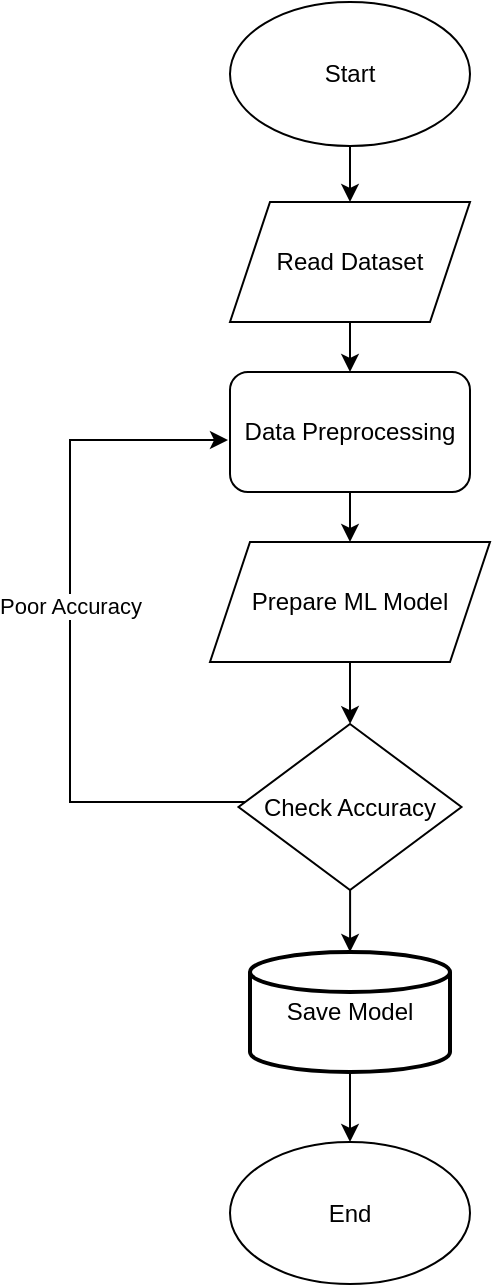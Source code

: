<mxfile version="15.0.2"><diagram id="RKVg7finPeEnW1YEk9hN" name="Page-1"><mxGraphModel dx="830" dy="539" grid="0" gridSize="10" guides="1" tooltips="1" connect="1" arrows="1" fold="1" page="1" pageScale="1" pageWidth="827" pageHeight="1169" math="0" shadow="0"><root><mxCell id="0"/><mxCell id="1" parent="0"/><mxCell id="TMuDKV5QRq99-3jQ7cZ2-3" value="" style="edgeStyle=orthogonalEdgeStyle;rounded=0;orthogonalLoop=1;jettySize=auto;html=1;" edge="1" parent="1" source="TMuDKV5QRq99-3jQ7cZ2-1" target="TMuDKV5QRq99-3jQ7cZ2-2"><mxGeometry relative="1" as="geometry"/></mxCell><mxCell id="TMuDKV5QRq99-3jQ7cZ2-1" value="Start" style="ellipse;whiteSpace=wrap;html=1;" vertex="1" parent="1"><mxGeometry x="350" y="340" width="120" height="72" as="geometry"/></mxCell><mxCell id="TMuDKV5QRq99-3jQ7cZ2-5" value="" style="edgeStyle=orthogonalEdgeStyle;rounded=0;orthogonalLoop=1;jettySize=auto;html=1;" edge="1" parent="1" source="TMuDKV5QRq99-3jQ7cZ2-2" target="TMuDKV5QRq99-3jQ7cZ2-4"><mxGeometry relative="1" as="geometry"/></mxCell><mxCell id="TMuDKV5QRq99-3jQ7cZ2-2" value="Read Dataset" style="shape=parallelogram;perimeter=parallelogramPerimeter;whiteSpace=wrap;html=1;fixedSize=1;" vertex="1" parent="1"><mxGeometry x="350" y="440" width="120" height="60" as="geometry"/></mxCell><mxCell id="TMuDKV5QRq99-3jQ7cZ2-8" value="" style="edgeStyle=orthogonalEdgeStyle;rounded=0;orthogonalLoop=1;jettySize=auto;html=1;" edge="1" parent="1" source="TMuDKV5QRq99-3jQ7cZ2-4" target="TMuDKV5QRq99-3jQ7cZ2-7"><mxGeometry relative="1" as="geometry"/></mxCell><mxCell id="TMuDKV5QRq99-3jQ7cZ2-4" value="Data Preprocessing" style="rounded=1;whiteSpace=wrap;html=1;" vertex="1" parent="1"><mxGeometry x="350" y="525" width="120" height="60" as="geometry"/></mxCell><mxCell id="TMuDKV5QRq99-3jQ7cZ2-10" value="" style="edgeStyle=orthogonalEdgeStyle;rounded=0;orthogonalLoop=1;jettySize=auto;html=1;" edge="1" parent="1" source="TMuDKV5QRq99-3jQ7cZ2-7" target="TMuDKV5QRq99-3jQ7cZ2-9"><mxGeometry relative="1" as="geometry"/></mxCell><mxCell id="TMuDKV5QRq99-3jQ7cZ2-7" value="Prepare ML Model" style="shape=parallelogram;perimeter=parallelogramPerimeter;whiteSpace=wrap;html=1;fixedSize=1;" vertex="1" parent="1"><mxGeometry x="340" y="610" width="140" height="60" as="geometry"/></mxCell><mxCell id="TMuDKV5QRq99-3jQ7cZ2-11" value="" style="edgeStyle=orthogonalEdgeStyle;rounded=0;orthogonalLoop=1;jettySize=auto;html=1;" edge="1" parent="1" source="TMuDKV5QRq99-3jQ7cZ2-9"><mxGeometry relative="1" as="geometry"><mxPoint x="349" y="559" as="targetPoint"/><Array as="points"><mxPoint x="270" y="740"/><mxPoint x="270" y="559"/></Array></mxGeometry></mxCell><mxCell id="TMuDKV5QRq99-3jQ7cZ2-14" value="Poor Accuracy" style="edgeLabel;html=1;align=center;verticalAlign=middle;resizable=0;points=[];" vertex="1" connectable="0" parent="TMuDKV5QRq99-3jQ7cZ2-11"><mxGeometry x="0.073" relative="1" as="geometry"><mxPoint y="1" as="offset"/></mxGeometry></mxCell><mxCell id="TMuDKV5QRq99-3jQ7cZ2-16" value="" style="edgeStyle=orthogonalEdgeStyle;rounded=0;orthogonalLoop=1;jettySize=auto;html=1;" edge="1" parent="1" source="TMuDKV5QRq99-3jQ7cZ2-9" target="TMuDKV5QRq99-3jQ7cZ2-15"><mxGeometry relative="1" as="geometry"/></mxCell><mxCell id="TMuDKV5QRq99-3jQ7cZ2-9" value="Check Accuracy" style="rhombus;whiteSpace=wrap;html=1;" vertex="1" parent="1"><mxGeometry x="354.25" y="701" width="111.5" height="83" as="geometry"/></mxCell><mxCell id="TMuDKV5QRq99-3jQ7cZ2-18" value="" style="edgeStyle=orthogonalEdgeStyle;rounded=0;orthogonalLoop=1;jettySize=auto;html=1;" edge="1" parent="1" source="TMuDKV5QRq99-3jQ7cZ2-15" target="TMuDKV5QRq99-3jQ7cZ2-17"><mxGeometry relative="1" as="geometry"/></mxCell><mxCell id="TMuDKV5QRq99-3jQ7cZ2-15" value="Save Model" style="strokeWidth=2;html=1;shape=mxgraph.flowchart.database;whiteSpace=wrap;" vertex="1" parent="1"><mxGeometry x="360" y="815" width="100" height="60" as="geometry"/></mxCell><mxCell id="TMuDKV5QRq99-3jQ7cZ2-17" value="End" style="ellipse;whiteSpace=wrap;html=1;" vertex="1" parent="1"><mxGeometry x="350" y="910" width="120" height="71" as="geometry"/></mxCell></root></mxGraphModel></diagram></mxfile>